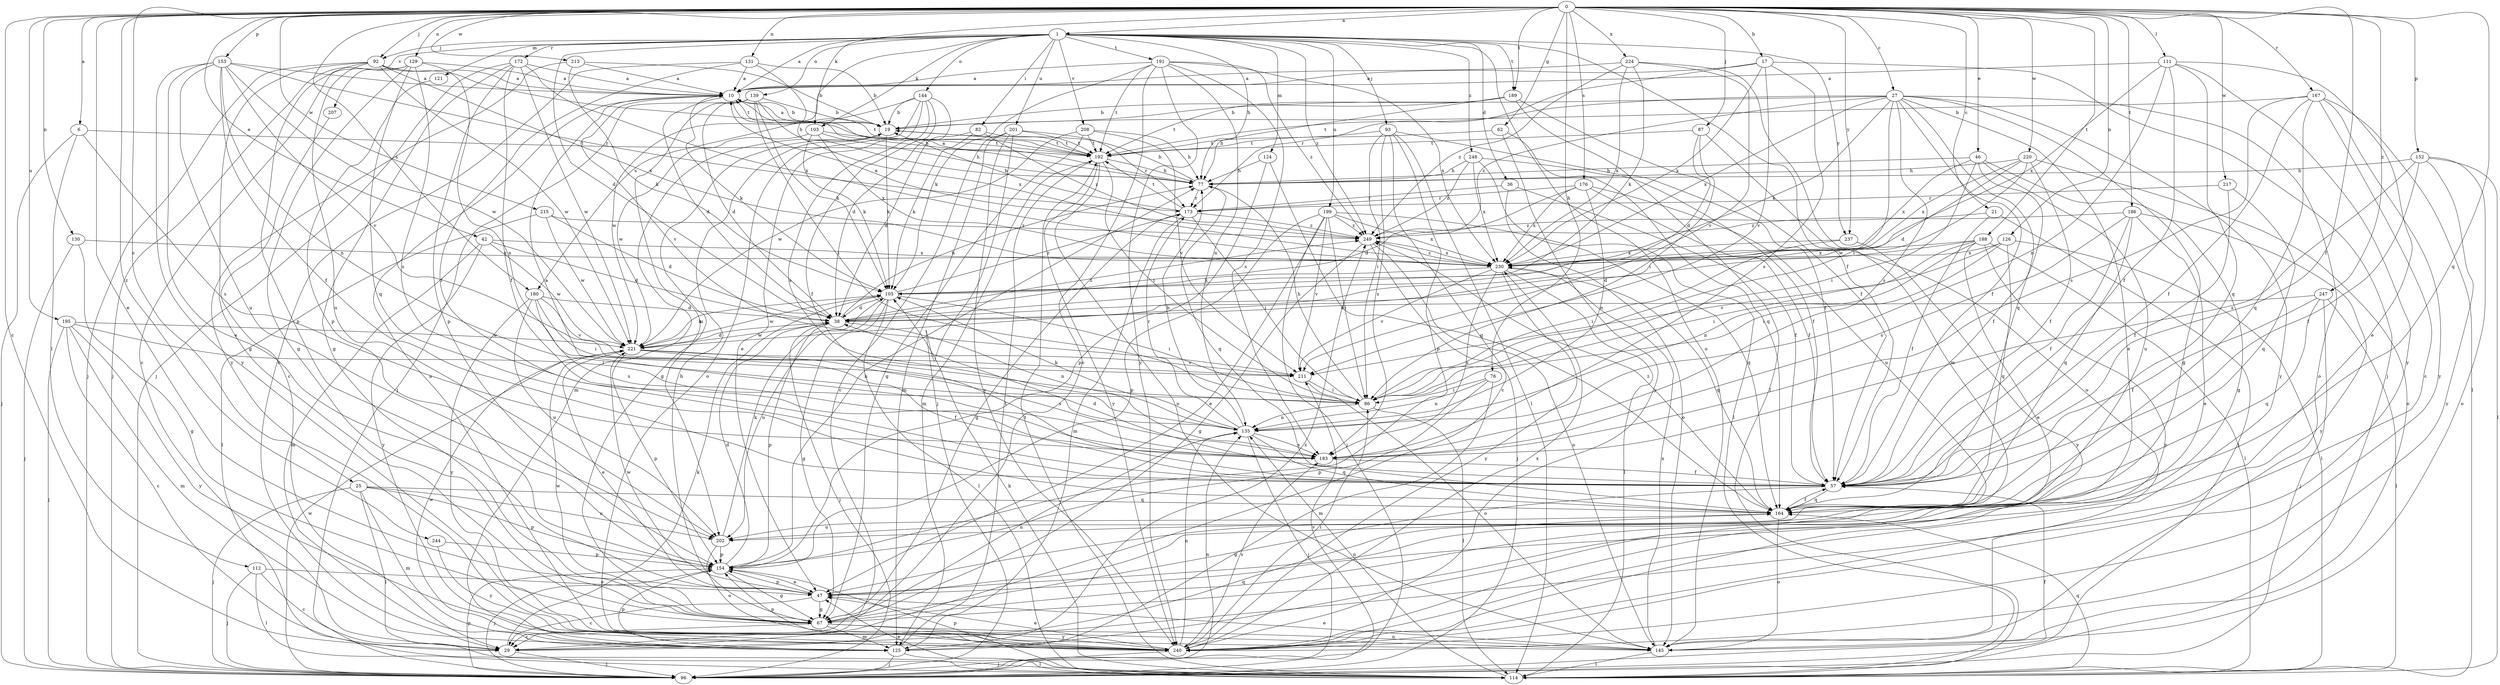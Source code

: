 strict digraph  {
0;
1;
6;
10;
17;
19;
21;
25;
27;
29;
36;
38;
42;
46;
47;
57;
62;
67;
76;
77;
82;
86;
87;
92;
93;
96;
103;
105;
111;
112;
114;
121;
124;
125;
126;
129;
130;
131;
135;
139;
144;
145;
152;
153;
154;
164;
167;
172;
173;
176;
180;
183;
186;
188;
189;
191;
192;
195;
199;
201;
202;
207;
208;
211;
213;
215;
217;
220;
221;
224;
230;
237;
240;
244;
247;
248;
249;
0 -> 1  [label=a];
0 -> 6  [label=a];
0 -> 17  [label=b];
0 -> 21  [label=c];
0 -> 25  [label=c];
0 -> 27  [label=c];
0 -> 29  [label=c];
0 -> 42  [label=e];
0 -> 46  [label=e];
0 -> 47  [label=e];
0 -> 57  [label=f];
0 -> 62  [label=g];
0 -> 76  [label=h];
0 -> 87  [label=j];
0 -> 92  [label=j];
0 -> 103  [label=k];
0 -> 111  [label=l];
0 -> 126  [label=n];
0 -> 129  [label=n];
0 -> 130  [label=n];
0 -> 131  [label=n];
0 -> 152  [label=p];
0 -> 153  [label=p];
0 -> 164  [label=q];
0 -> 167  [label=r];
0 -> 176  [label=s];
0 -> 180  [label=s];
0 -> 186  [label=t];
0 -> 188  [label=t];
0 -> 189  [label=t];
0 -> 195  [label=u];
0 -> 213  [label=w];
0 -> 215  [label=w];
0 -> 217  [label=w];
0 -> 220  [label=w];
0 -> 224  [label=x];
0 -> 237  [label=y];
0 -> 244  [label=z];
0 -> 247  [label=z];
1 -> 10  [label=a];
1 -> 36  [label=d];
1 -> 38  [label=d];
1 -> 57  [label=f];
1 -> 77  [label=h];
1 -> 82  [label=i];
1 -> 92  [label=j];
1 -> 93  [label=j];
1 -> 103  [label=k];
1 -> 121  [label=m];
1 -> 124  [label=m];
1 -> 139  [label=o];
1 -> 144  [label=o];
1 -> 145  [label=o];
1 -> 172  [label=r];
1 -> 180  [label=s];
1 -> 189  [label=t];
1 -> 191  [label=t];
1 -> 199  [label=u];
1 -> 201  [label=u];
1 -> 207  [label=v];
1 -> 208  [label=v];
1 -> 237  [label=y];
1 -> 248  [label=z];
1 -> 249  [label=z];
6 -> 96  [label=j];
6 -> 112  [label=l];
6 -> 183  [label=s];
6 -> 192  [label=t];
10 -> 19  [label=b];
10 -> 38  [label=d];
10 -> 77  [label=h];
10 -> 105  [label=k];
10 -> 192  [label=t];
10 -> 211  [label=v];
17 -> 10  [label=a];
17 -> 96  [label=j];
17 -> 173  [label=r];
17 -> 183  [label=s];
17 -> 211  [label=v];
17 -> 230  [label=x];
19 -> 10  [label=a];
19 -> 67  [label=g];
19 -> 105  [label=k];
19 -> 125  [label=m];
19 -> 192  [label=t];
21 -> 57  [label=f];
21 -> 96  [label=j];
21 -> 249  [label=z];
25 -> 96  [label=j];
25 -> 114  [label=l];
25 -> 125  [label=m];
25 -> 154  [label=p];
25 -> 164  [label=q];
25 -> 202  [label=u];
27 -> 19  [label=b];
27 -> 47  [label=e];
27 -> 57  [label=f];
27 -> 67  [label=g];
27 -> 86  [label=i];
27 -> 105  [label=k];
27 -> 145  [label=o];
27 -> 164  [label=q];
27 -> 183  [label=s];
27 -> 192  [label=t];
27 -> 230  [label=x];
27 -> 240  [label=y];
27 -> 249  [label=z];
29 -> 96  [label=j];
29 -> 105  [label=k];
29 -> 164  [label=q];
36 -> 57  [label=f];
36 -> 145  [label=o];
36 -> 173  [label=r];
38 -> 77  [label=h];
38 -> 96  [label=j];
38 -> 135  [label=n];
38 -> 154  [label=p];
38 -> 221  [label=w];
38 -> 249  [label=z];
42 -> 38  [label=d];
42 -> 125  [label=m];
42 -> 221  [label=w];
42 -> 230  [label=x];
42 -> 240  [label=y];
46 -> 57  [label=f];
46 -> 67  [label=g];
46 -> 77  [label=h];
46 -> 86  [label=i];
46 -> 202  [label=u];
46 -> 230  [label=x];
47 -> 29  [label=c];
47 -> 67  [label=g];
47 -> 154  [label=p];
47 -> 221  [label=w];
57 -> 38  [label=d];
57 -> 67  [label=g];
57 -> 164  [label=q];
62 -> 164  [label=q];
62 -> 192  [label=t];
62 -> 240  [label=y];
67 -> 19  [label=b];
67 -> 29  [label=c];
67 -> 125  [label=m];
67 -> 135  [label=n];
67 -> 145  [label=o];
67 -> 221  [label=w];
67 -> 240  [label=y];
76 -> 86  [label=i];
76 -> 125  [label=m];
76 -> 135  [label=n];
76 -> 154  [label=p];
77 -> 10  [label=a];
77 -> 19  [label=b];
77 -> 164  [label=q];
77 -> 173  [label=r];
82 -> 38  [label=d];
82 -> 105  [label=k];
82 -> 192  [label=t];
82 -> 249  [label=z];
86 -> 77  [label=h];
86 -> 114  [label=l];
86 -> 135  [label=n];
87 -> 38  [label=d];
87 -> 86  [label=i];
87 -> 145  [label=o];
87 -> 192  [label=t];
92 -> 10  [label=a];
92 -> 67  [label=g];
92 -> 96  [label=j];
92 -> 154  [label=p];
92 -> 192  [label=t];
92 -> 202  [label=u];
92 -> 221  [label=w];
92 -> 230  [label=x];
93 -> 29  [label=c];
93 -> 57  [label=f];
93 -> 86  [label=i];
93 -> 114  [label=l];
93 -> 154  [label=p];
93 -> 183  [label=s];
93 -> 192  [label=t];
96 -> 57  [label=f];
96 -> 135  [label=n];
96 -> 154  [label=p];
96 -> 211  [label=v];
96 -> 221  [label=w];
103 -> 77  [label=h];
103 -> 105  [label=k];
103 -> 192  [label=t];
103 -> 221  [label=w];
103 -> 230  [label=x];
105 -> 38  [label=d];
105 -> 67  [label=g];
105 -> 86  [label=i];
105 -> 114  [label=l];
105 -> 173  [label=r];
105 -> 202  [label=u];
105 -> 221  [label=w];
111 -> 10  [label=a];
111 -> 47  [label=e];
111 -> 57  [label=f];
111 -> 135  [label=n];
111 -> 164  [label=q];
111 -> 230  [label=x];
111 -> 240  [label=y];
112 -> 29  [label=c];
112 -> 47  [label=e];
112 -> 96  [label=j];
112 -> 114  [label=l];
114 -> 47  [label=e];
114 -> 105  [label=k];
114 -> 135  [label=n];
114 -> 154  [label=p];
114 -> 164  [label=q];
114 -> 192  [label=t];
121 -> 154  [label=p];
124 -> 77  [label=h];
124 -> 154  [label=p];
124 -> 164  [label=q];
125 -> 96  [label=j];
125 -> 114  [label=l];
125 -> 154  [label=p];
125 -> 192  [label=t];
125 -> 221  [label=w];
125 -> 249  [label=z];
126 -> 86  [label=i];
126 -> 114  [label=l];
126 -> 164  [label=q];
126 -> 211  [label=v];
126 -> 230  [label=x];
129 -> 10  [label=a];
129 -> 29  [label=c];
129 -> 67  [label=g];
129 -> 96  [label=j];
129 -> 135  [label=n];
129 -> 164  [label=q];
129 -> 183  [label=s];
130 -> 67  [label=g];
130 -> 96  [label=j];
130 -> 230  [label=x];
131 -> 10  [label=a];
131 -> 19  [label=b];
131 -> 29  [label=c];
131 -> 57  [label=f];
131 -> 77  [label=h];
135 -> 77  [label=h];
135 -> 96  [label=j];
135 -> 105  [label=k];
135 -> 164  [label=q];
135 -> 173  [label=r];
135 -> 183  [label=s];
139 -> 19  [label=b];
139 -> 38  [label=d];
139 -> 86  [label=i];
139 -> 96  [label=j];
139 -> 105  [label=k];
139 -> 202  [label=u];
139 -> 230  [label=x];
144 -> 19  [label=b];
144 -> 38  [label=d];
144 -> 47  [label=e];
144 -> 57  [label=f];
144 -> 145  [label=o];
144 -> 183  [label=s];
144 -> 221  [label=w];
145 -> 47  [label=e];
145 -> 114  [label=l];
145 -> 230  [label=x];
152 -> 57  [label=f];
152 -> 77  [label=h];
152 -> 114  [label=l];
152 -> 145  [label=o];
152 -> 183  [label=s];
152 -> 240  [label=y];
153 -> 10  [label=a];
153 -> 47  [label=e];
153 -> 57  [label=f];
153 -> 135  [label=n];
153 -> 173  [label=r];
153 -> 202  [label=u];
153 -> 211  [label=v];
153 -> 221  [label=w];
153 -> 240  [label=y];
154 -> 38  [label=d];
154 -> 47  [label=e];
154 -> 67  [label=g];
154 -> 77  [label=h];
154 -> 96  [label=j];
164 -> 57  [label=f];
164 -> 145  [label=o];
164 -> 202  [label=u];
164 -> 249  [label=z];
167 -> 19  [label=b];
167 -> 29  [label=c];
167 -> 57  [label=f];
167 -> 114  [label=l];
167 -> 164  [label=q];
167 -> 183  [label=s];
167 -> 240  [label=y];
172 -> 10  [label=a];
172 -> 57  [label=f];
172 -> 67  [label=g];
172 -> 96  [label=j];
172 -> 154  [label=p];
172 -> 221  [label=w];
172 -> 230  [label=x];
173 -> 19  [label=b];
173 -> 67  [label=g];
173 -> 86  [label=i];
173 -> 125  [label=m];
173 -> 192  [label=t];
173 -> 249  [label=z];
176 -> 38  [label=d];
176 -> 57  [label=f];
176 -> 135  [label=n];
176 -> 173  [label=r];
176 -> 202  [label=u];
176 -> 230  [label=x];
180 -> 38  [label=d];
180 -> 86  [label=i];
180 -> 183  [label=s];
180 -> 202  [label=u];
180 -> 211  [label=v];
180 -> 240  [label=y];
183 -> 10  [label=a];
183 -> 57  [label=f];
186 -> 47  [label=e];
186 -> 57  [label=f];
186 -> 164  [label=q];
186 -> 183  [label=s];
186 -> 240  [label=y];
186 -> 249  [label=z];
188 -> 38  [label=d];
188 -> 47  [label=e];
188 -> 86  [label=i];
188 -> 114  [label=l];
188 -> 135  [label=n];
188 -> 230  [label=x];
188 -> 240  [label=y];
189 -> 19  [label=b];
189 -> 57  [label=f];
189 -> 77  [label=h];
189 -> 114  [label=l];
189 -> 192  [label=t];
191 -> 10  [label=a];
191 -> 29  [label=c];
191 -> 105  [label=k];
191 -> 135  [label=n];
191 -> 183  [label=s];
191 -> 192  [label=t];
191 -> 230  [label=x];
191 -> 240  [label=y];
191 -> 249  [label=z];
192 -> 77  [label=h];
192 -> 86  [label=i];
192 -> 125  [label=m];
192 -> 145  [label=o];
192 -> 240  [label=y];
195 -> 29  [label=c];
195 -> 86  [label=i];
195 -> 96  [label=j];
195 -> 125  [label=m];
195 -> 221  [label=w];
195 -> 240  [label=y];
199 -> 47  [label=e];
199 -> 86  [label=i];
199 -> 96  [label=j];
199 -> 154  [label=p];
199 -> 164  [label=q];
199 -> 211  [label=v];
199 -> 230  [label=x];
199 -> 249  [label=z];
201 -> 29  [label=c];
201 -> 96  [label=j];
201 -> 125  [label=m];
201 -> 173  [label=r];
201 -> 192  [label=t];
201 -> 240  [label=y];
202 -> 105  [label=k];
202 -> 145  [label=o];
202 -> 154  [label=p];
207 -> 29  [label=c];
208 -> 67  [label=g];
208 -> 77  [label=h];
208 -> 192  [label=t];
208 -> 211  [label=v];
208 -> 221  [label=w];
211 -> 86  [label=i];
211 -> 145  [label=o];
213 -> 10  [label=a];
213 -> 19  [label=b];
213 -> 105  [label=k];
213 -> 240  [label=y];
215 -> 38  [label=d];
215 -> 114  [label=l];
215 -> 221  [label=w];
215 -> 249  [label=z];
217 -> 57  [label=f];
217 -> 164  [label=q];
217 -> 173  [label=r];
220 -> 38  [label=d];
220 -> 57  [label=f];
220 -> 77  [label=h];
220 -> 145  [label=o];
220 -> 221  [label=w];
220 -> 230  [label=x];
221 -> 38  [label=d];
221 -> 47  [label=e];
221 -> 57  [label=f];
221 -> 105  [label=k];
221 -> 154  [label=p];
221 -> 183  [label=s];
221 -> 211  [label=v];
224 -> 10  [label=a];
224 -> 105  [label=k];
224 -> 125  [label=m];
224 -> 211  [label=v];
224 -> 230  [label=x];
224 -> 249  [label=z];
230 -> 105  [label=k];
230 -> 114  [label=l];
230 -> 164  [label=q];
230 -> 183  [label=s];
230 -> 211  [label=v];
230 -> 240  [label=y];
230 -> 249  [label=z];
237 -> 86  [label=i];
237 -> 230  [label=x];
237 -> 240  [label=y];
240 -> 10  [label=a];
240 -> 47  [label=e];
240 -> 86  [label=i];
240 -> 96  [label=j];
240 -> 135  [label=n];
240 -> 154  [label=p];
240 -> 183  [label=s];
240 -> 230  [label=x];
244 -> 154  [label=p];
244 -> 240  [label=y];
247 -> 38  [label=d];
247 -> 57  [label=f];
247 -> 96  [label=j];
247 -> 114  [label=l];
247 -> 164  [label=q];
248 -> 57  [label=f];
248 -> 77  [label=h];
248 -> 114  [label=l];
248 -> 230  [label=x];
248 -> 249  [label=z];
249 -> 10  [label=a];
249 -> 67  [label=g];
249 -> 96  [label=j];
249 -> 145  [label=o];
249 -> 230  [label=x];
}
